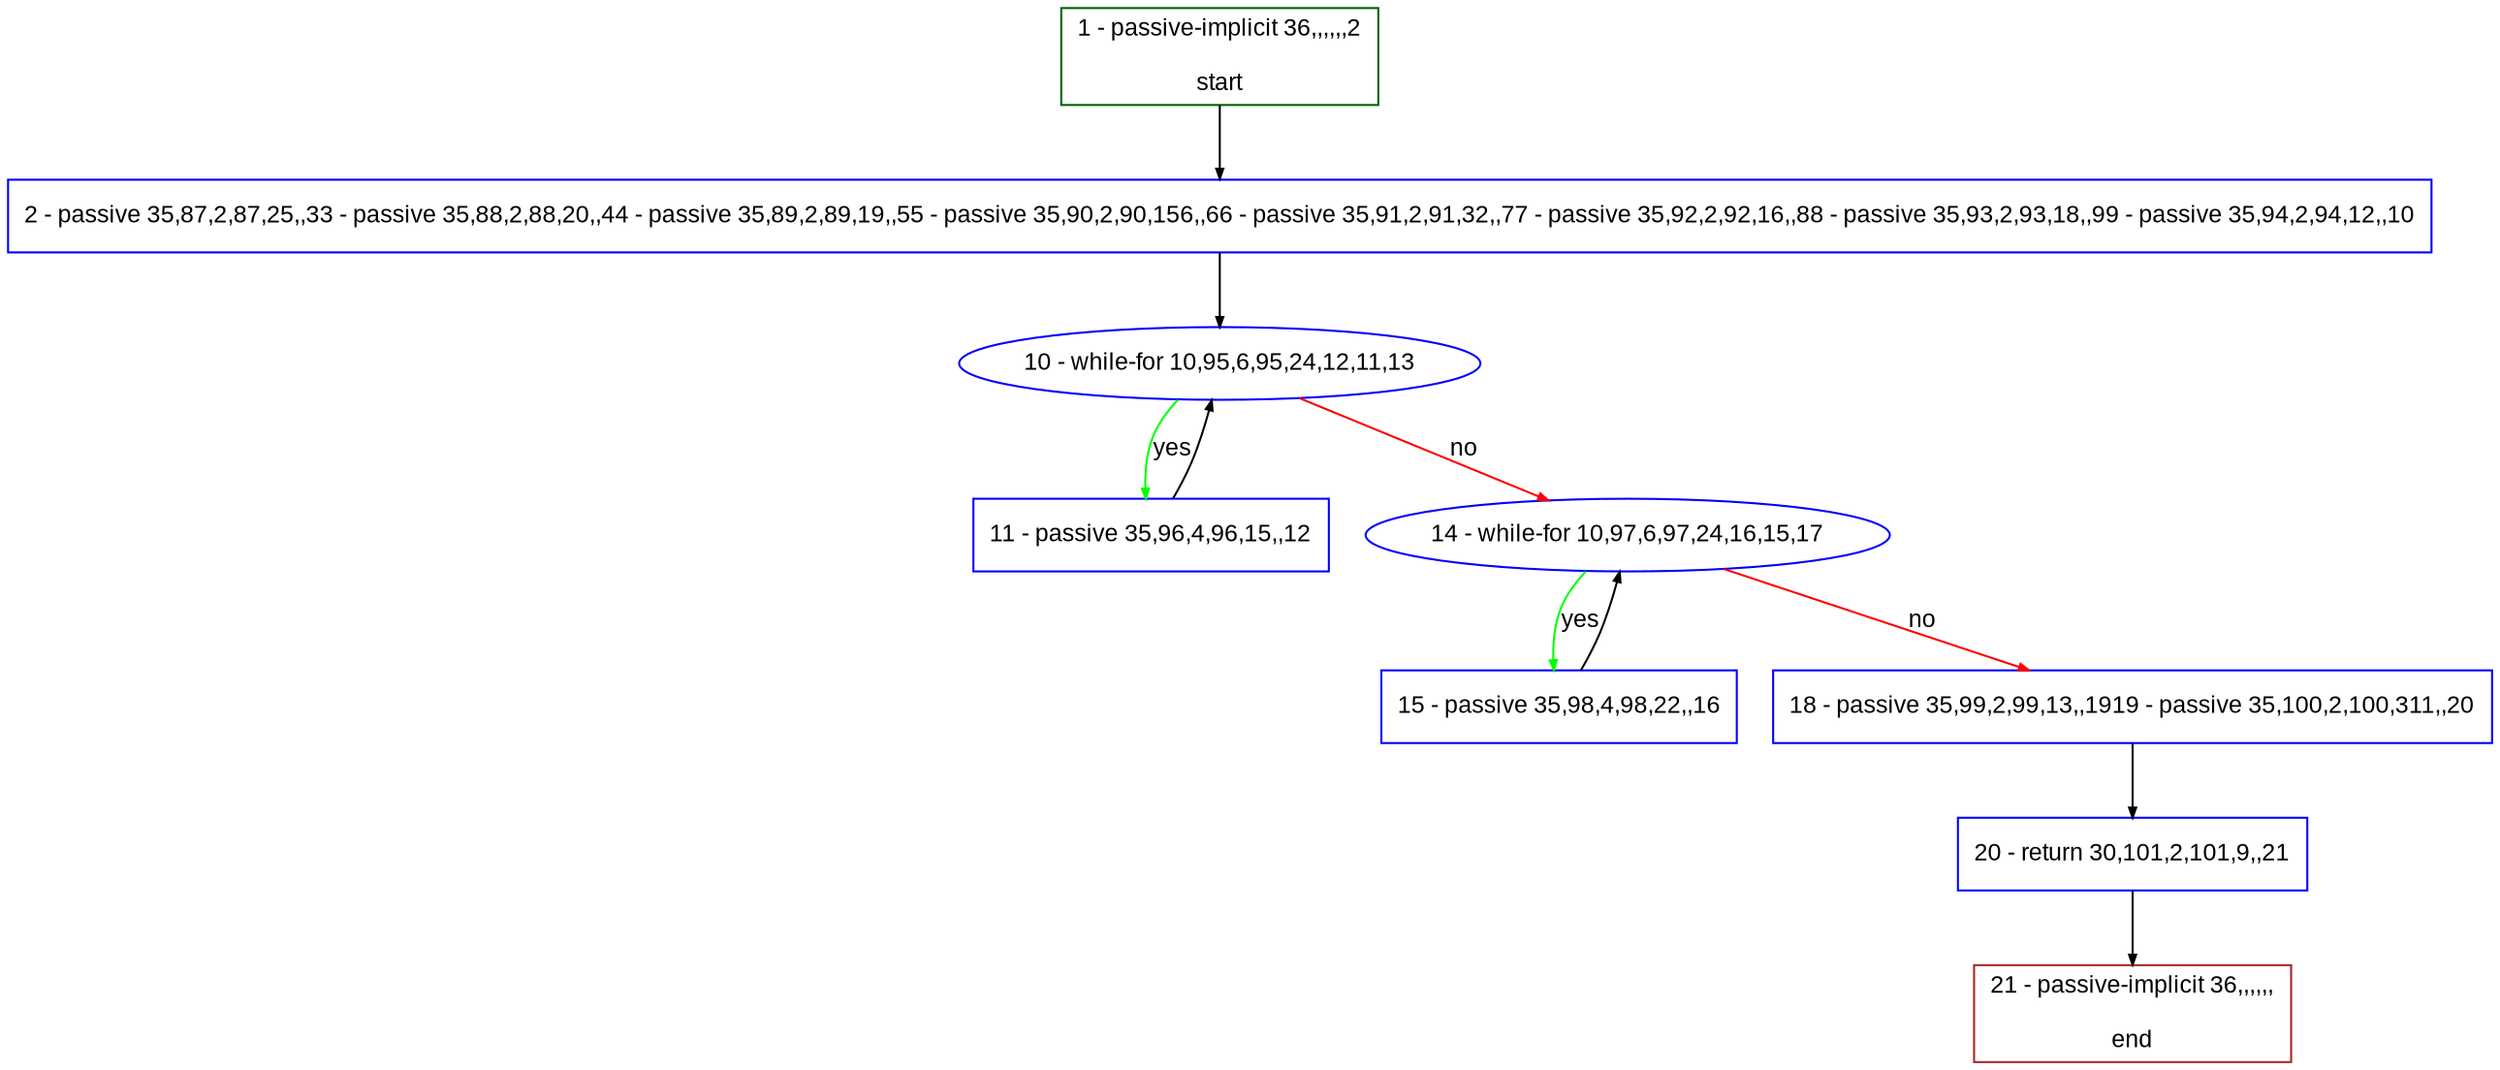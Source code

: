 digraph "" {
  graph [pack="true", label="", fontsize="12", packmode="clust", fontname="Arial", fillcolor="#FFFFCC", bgcolor="white", style="rounded,filled", compound="true"];
  node [node_initialized="no", label="", color="grey", fontsize="12", fillcolor="white", fontname="Arial", style="filled", shape="rectangle", compound="true", fixedsize="false"];
  edge [fontcolor="black", arrowhead="normal", arrowtail="none", arrowsize="0.5", ltail="", label="", color="black", fontsize="12", lhead="", fontname="Arial", dir="forward", compound="true"];
  __N1 [label="2 - passive 35,87,2,87,25,,33 - passive 35,88,2,88,20,,44 - passive 35,89,2,89,19,,55 - passive 35,90,2,90,156,,66 - passive 35,91,2,91,32,,77 - passive 35,92,2,92,16,,88 - passive 35,93,2,93,18,,99 - passive 35,94,2,94,12,,10", color="#0000ff", fillcolor="#ffffff", style="filled", shape="box"];
  __N2 [label="1 - passive-implicit 36,,,,,,2\n\nstart", color="#006400", fillcolor="#ffffff", style="filled", shape="box"];
  __N3 [label="10 - while-for 10,95,6,95,24,12,11,13", color="#0000ff", fillcolor="#ffffff", style="filled", shape="oval"];
  __N4 [label="11 - passive 35,96,4,96,15,,12", color="#0000ff", fillcolor="#ffffff", style="filled", shape="box"];
  __N5 [label="14 - while-for 10,97,6,97,24,16,15,17", color="#0000ff", fillcolor="#ffffff", style="filled", shape="oval"];
  __N6 [label="15 - passive 35,98,4,98,22,,16", color="#0000ff", fillcolor="#ffffff", style="filled", shape="box"];
  __N7 [label="18 - passive 35,99,2,99,13,,1919 - passive 35,100,2,100,311,,20", color="#0000ff", fillcolor="#ffffff", style="filled", shape="box"];
  __N8 [label="20 - return 30,101,2,101,9,,21", color="#0000ff", fillcolor="#ffffff", style="filled", shape="box"];
  __N9 [label="21 - passive-implicit 36,,,,,,\n\nend", color="#a52a2a", fillcolor="#ffffff", style="filled", shape="box"];
  __N2 -> __N1 [arrowhead="normal", arrowtail="none", color="#000000", label="", dir="forward"];
  __N1 -> __N3 [arrowhead="normal", arrowtail="none", color="#000000", label="", dir="forward"];
  __N3 -> __N4 [arrowhead="normal", arrowtail="none", color="#00ff00", label="yes", dir="forward"];
  __N4 -> __N3 [arrowhead="normal", arrowtail="none", color="#000000", label="", dir="forward"];
  __N3 -> __N5 [arrowhead="normal", arrowtail="none", color="#ff0000", label="no", dir="forward"];
  __N5 -> __N6 [arrowhead="normal", arrowtail="none", color="#00ff00", label="yes", dir="forward"];
  __N6 -> __N5 [arrowhead="normal", arrowtail="none", color="#000000", label="", dir="forward"];
  __N5 -> __N7 [arrowhead="normal", arrowtail="none", color="#ff0000", label="no", dir="forward"];
  __N7 -> __N8 [arrowhead="normal", arrowtail="none", color="#000000", label="", dir="forward"];
  __N8 -> __N9 [arrowhead="normal", arrowtail="none", color="#000000", label="", dir="forward"];
}
